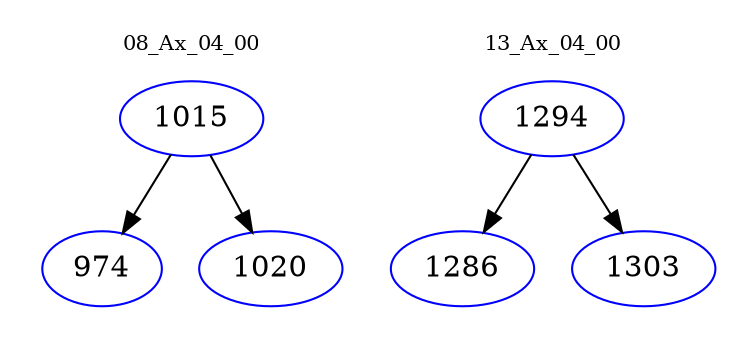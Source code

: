 digraph{
subgraph cluster_0 {
color = white
label = "08_Ax_04_00";
fontsize=10;
T0_1015 [label="1015", color="blue"]
T0_1015 -> T0_974 [color="black"]
T0_974 [label="974", color="blue"]
T0_1015 -> T0_1020 [color="black"]
T0_1020 [label="1020", color="blue"]
}
subgraph cluster_1 {
color = white
label = "13_Ax_04_00";
fontsize=10;
T1_1294 [label="1294", color="blue"]
T1_1294 -> T1_1286 [color="black"]
T1_1286 [label="1286", color="blue"]
T1_1294 -> T1_1303 [color="black"]
T1_1303 [label="1303", color="blue"]
}
}
